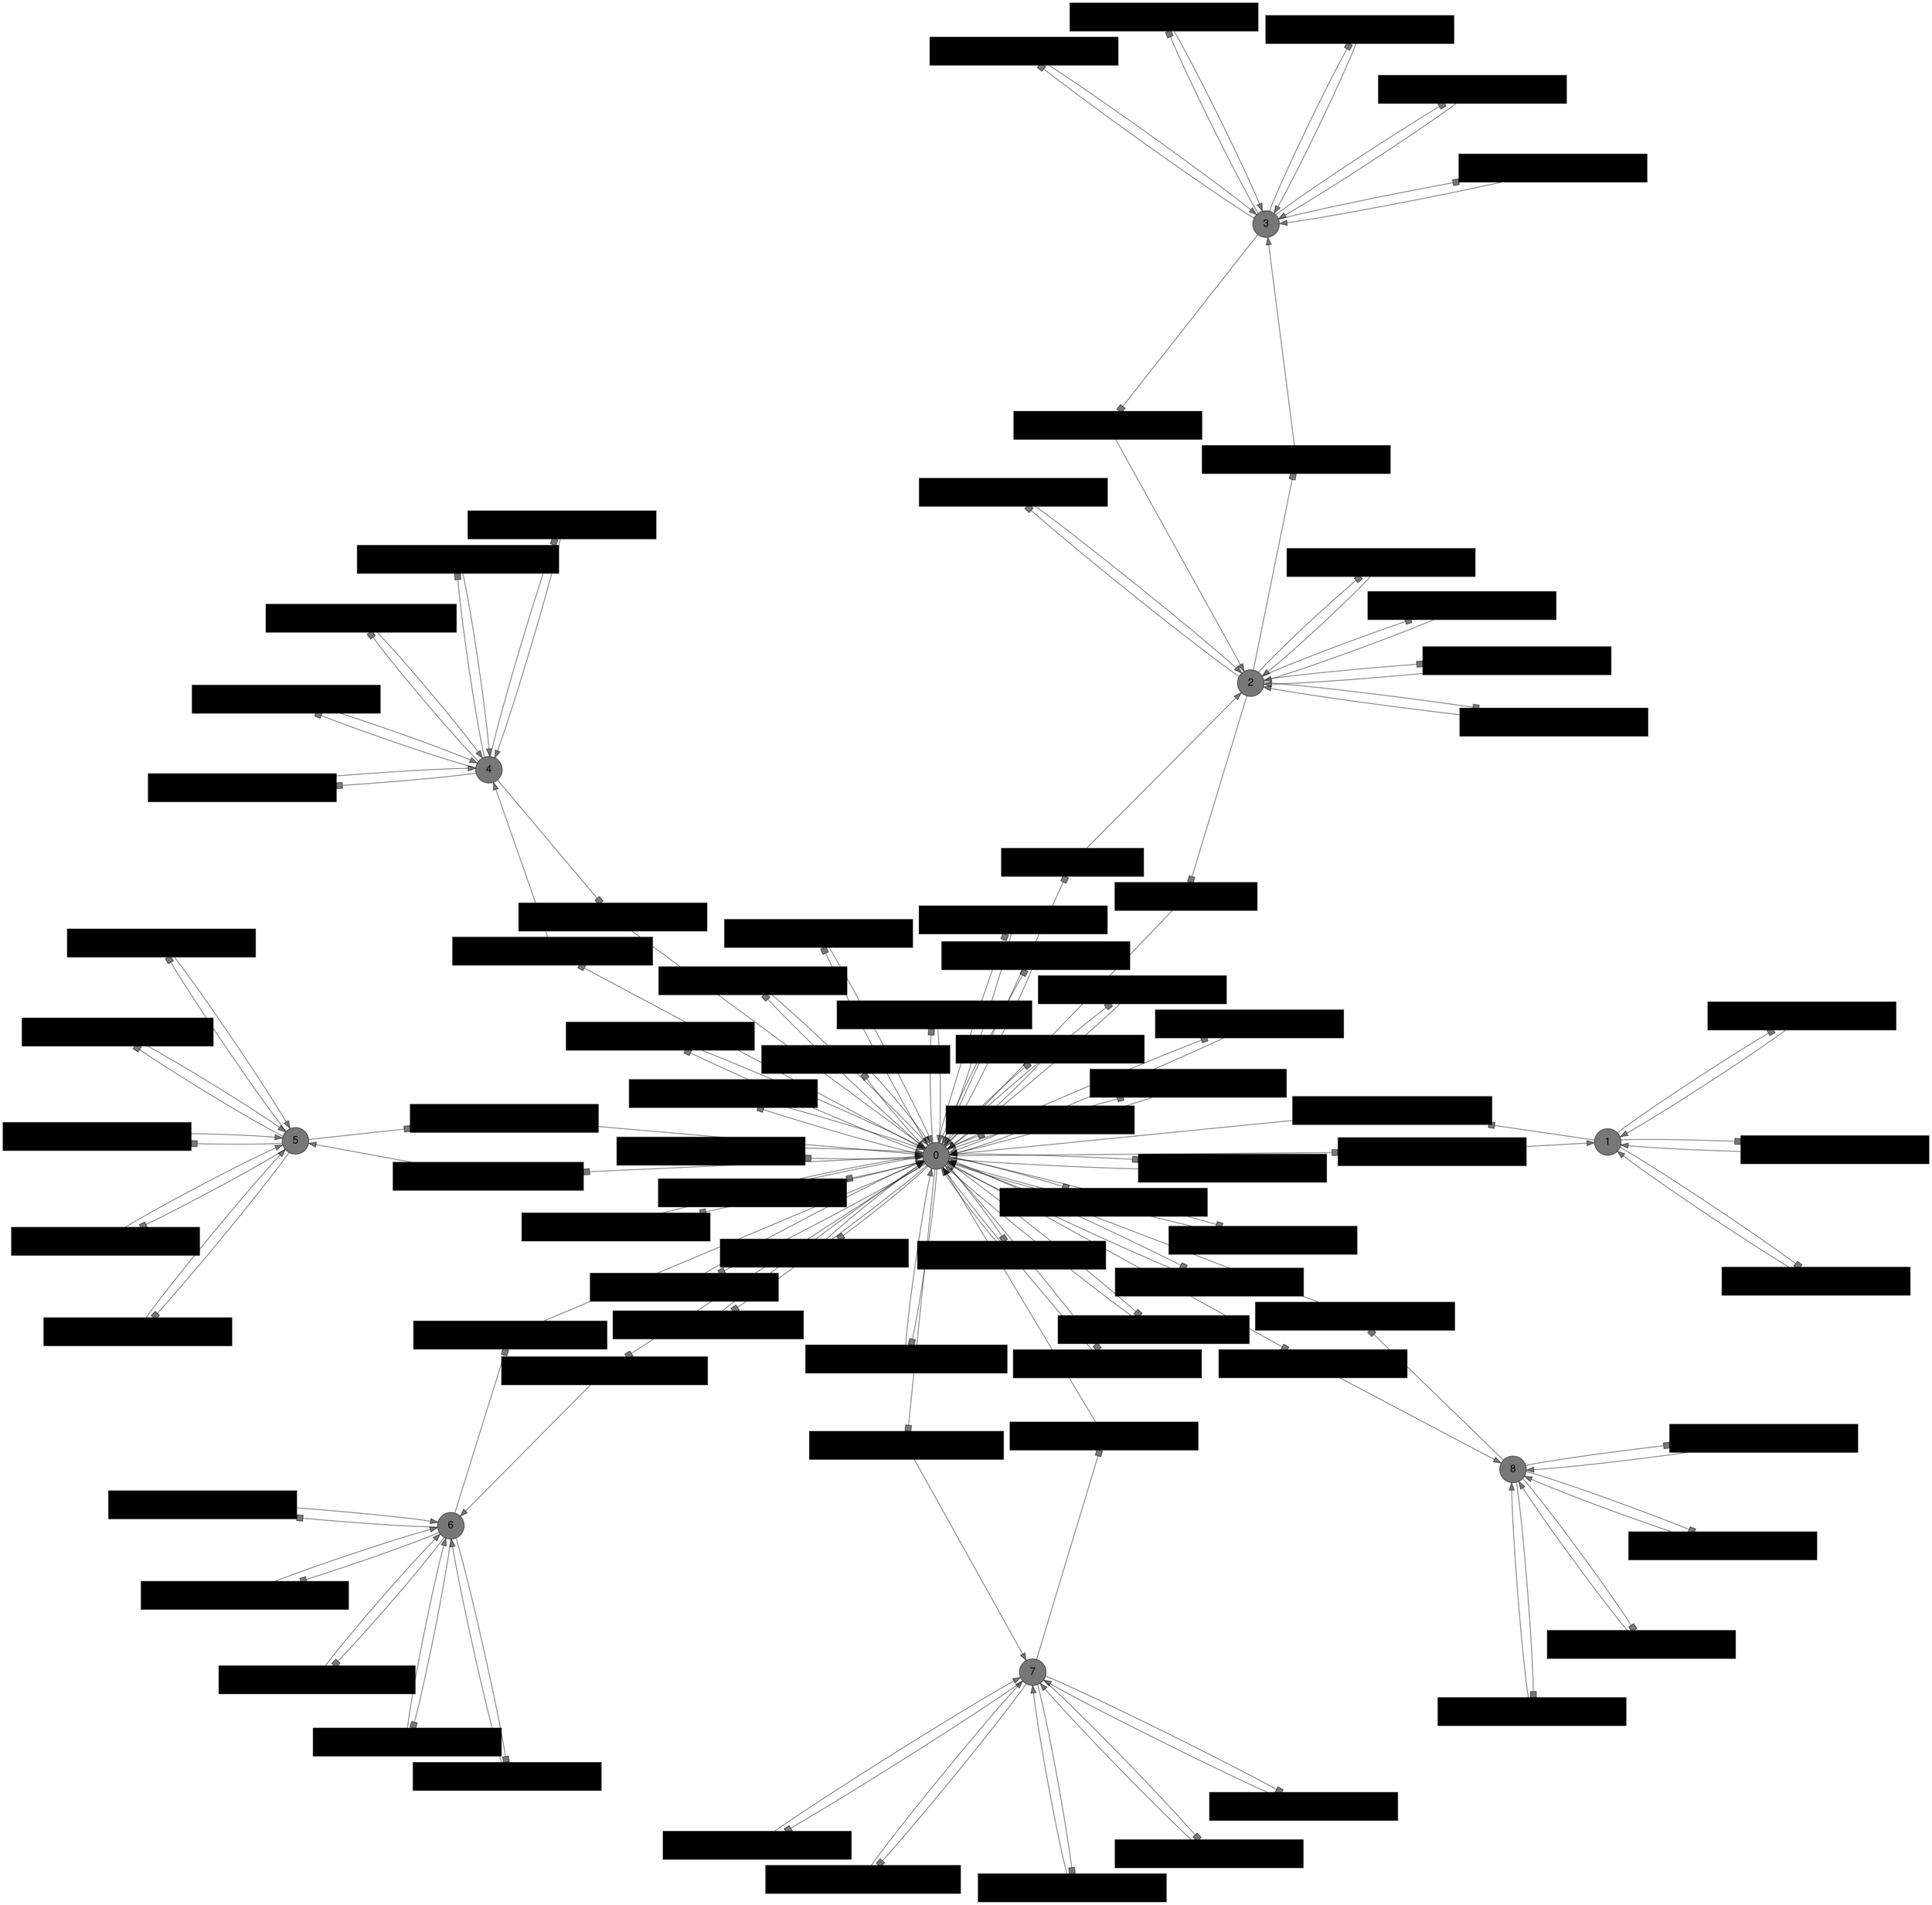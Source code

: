 digraph G {

	graph [
		layout = neato
		labelloc = b
		fontname = "Helvetica,Arial,sans-serif"
		start = regular
		normalize = 0
		overlap= prism;  // or scalexy, scale, prism, ortho, or compress

	]
	node [
		shape = circle
		style = filled
		color = "#00000088"
		fontname = "Helvetica,Arial,sans-serif"

	]
	edge [
		len = 1
		color = "#00000088"
		fontname = "Helvetica,Arial,sans-serif"
	]

	E0 [label="'click' on '#count canvas.marks'\n(/html[1]/body[1]/div[2]/div[1]/canvas[1])", shape="box", style="filled", fillcolor="#000000", fontcolor="#000000"];
	0 -> E0 [arrowhead="box"];
	E0 -> 0;

	E1 [label="'mousedown' on '#count canvas.marks'\n(/html[1]/body[1]/div[2]/div[1]/canvas[1])", shape="box", style="filled", fillcolor="#000000", fontcolor="#000000"];
	0 -> E1 [arrowhead="box"];
	E1 -> 1;

	E2 [label="'mousemove' on '#count canvas.marks'\n(/html[1]/body[1]/div[2]/div[1]/canvas[1])", shape="box", style="filled", fillcolor="#000000", fontcolor="#000000"];
	0 -> E2 [arrowhead="box"];
	E2 -> 0;

	E3 [label="'mouseout' on '#count canvas.marks'\n(/html[1]/body[1]/div[2]/div[1]/canvas[1])", shape="box", style="filled", fillcolor="#000000", fontcolor="#000000"];
	0 -> E3 [arrowhead="box"];
	E3 -> 0;

	E4 [label="'mouseenter' on '#date'\n(/html[1]/body[1]/div[2]/div[2])", shape="box", style="filled", fillcolor="#000000", fontcolor="#000000"];
	0 -> E4 [arrowhead="box"];
	E4 -> 2;

	E5 [label="'click' on '#distance canvas.marks'\n(/html[1]/body[1]/div[2]/div[3]/canvas[1])", shape="box", style="filled", fillcolor="#000000", fontcolor="#000000"];
	0 -> E5 [arrowhead="box"];
	E5 -> 0;

	E6 [label="'mousedown' on '#distance canvas.marks'\n(/html[1]/body[1]/div[2]/div[3]/canvas[1])", shape="box", style="filled", fillcolor="#000000", fontcolor="#000000"];
	0 -> E6 [arrowhead="box"];
	E6 -> 4;

	E7 [label="'mousemove' on '#distance canvas.marks'\n(/html[1]/body[1]/div[2]/div[3]/canvas[1])", shape="box", style="filled", fillcolor="#000000", fontcolor="#000000"];
	0 -> E7 [arrowhead="box"];
	E7 -> 0;

	E8 [label="'mouseout' on '#distance canvas.marks'\n(/html[1]/body[1]/div[2]/div[3]/canvas[1])", shape="box", style="filled", fillcolor="#000000", fontcolor="#000000"];
	0 -> E8 [arrowhead="box"];
	E8 -> 0;

	E9 [label="'dblclick' on '#distance canvas.marks'\n(/html[1]/body[1]/div[2]/div[3]/canvas[1])", shape="box", style="filled", fillcolor="#000000", fontcolor="#000000"];
	0 -> E9 [arrowhead="box"];
	E9 -> 0;

	E10 [label="'wheel' on '#distance canvas.marks'\n(/html[1]/body[1]/div[2]/div[3]/canvas[1])", shape="box", style="filled", fillcolor="#000000", fontcolor="#000000"];
	0 -> E10 [arrowhead="box"];
	E10 -> 0;

	E11 [label="'click' on '#arrival canvas.marks'\n(/html[1]/body[1]/div[2]/div[4]/canvas[1])", shape="box", style="filled", fillcolor="#000000", fontcolor="#000000"];
	0 -> E11 [arrowhead="box"];
	E11 -> 0;

	E12 [label="'mousedown' on '#arrival canvas.marks'\n(/html[1]/body[1]/div[2]/div[4]/canvas[1])", shape="box", style="filled", fillcolor="#000000", fontcolor="#000000"];
	0 -> E12 [arrowhead="box"];
	E12 -> 5;

	E13 [label="'mousemove' on '#arrival canvas.marks'\n(/html[1]/body[1]/div[2]/div[4]/canvas[1])", shape="box", style="filled", fillcolor="#000000", fontcolor="#000000"];
	0 -> E13 [arrowhead="box"];
	E13 -> 0;

	E14 [label="'mouseout' on '#arrival canvas.marks'\n(/html[1]/body[1]/div[2]/div[4]/canvas[1])", shape="box", style="filled", fillcolor="#000000", fontcolor="#000000"];
	0 -> E14 [arrowhead="box"];
	E14 -> 0;

	E15 [label="'dblclick' on '#arrival canvas.marks'\n(/html[1]/body[1]/div[2]/div[4]/canvas[1])", shape="box", style="filled", fillcolor="#000000", fontcolor="#000000"];
	0 -> E15 [arrowhead="box"];
	E15 -> 0;

	E16 [label="'wheel' on '#arrival canvas.marks'\n(/html[1]/body[1]/div[2]/div[4]/canvas[1])", shape="box", style="filled", fillcolor="#000000", fontcolor="#000000"];
	0 -> E16 [arrowhead="box"];
	E16 -> 0;

	E17 [label="'click' on '#departure canvas.marks'\n(/html[1]/body[1]/div[2]/div[5]/canvas[1])", shape="box", style="filled", fillcolor="#000000", fontcolor="#000000"];
	0 -> E17 [arrowhead="box"];
	E17 -> 0;

	E18 [label="'mousedown' on '#departure canvas.marks'\n(/html[1]/body[1]/div[2]/div[5]/canvas[1])", shape="box", style="filled", fillcolor="#000000", fontcolor="#000000"];
	0 -> E18 [arrowhead="box"];
	E18 -> 6;

	E19 [label="'mousemove' on '#departure canvas.marks'\n(/html[1]/body[1]/div[2]/div[5]/canvas[1])", shape="box", style="filled", fillcolor="#000000", fontcolor="#000000"];
	0 -> E19 [arrowhead="box"];
	E19 -> 0;

	E20 [label="'mouseout' on '#departure canvas.marks'\n(/html[1]/body[1]/div[2]/div[5]/canvas[1])", shape="box", style="filled", fillcolor="#000000", fontcolor="#000000"];
	0 -> E20 [arrowhead="box"];
	E20 -> 0;

	E21 [label="'dblclick' on '#departure canvas.marks'\n(/html[1]/body[1]/div[2]/div[5]/canvas[1])", shape="box", style="filled", fillcolor="#000000", fontcolor="#000000"];
	0 -> E21 [arrowhead="box"];
	E21 -> 0;

	E22 [label="'wheel' on '#departure canvas.marks'\n(/html[1]/body[1]/div[2]/div[5]/canvas[1])", shape="box", style="filled", fillcolor="#000000", fontcolor="#000000"];
	0 -> E22 [arrowhead="box"];
	E22 -> 0;

	E23 [label="'click' on '#airtime canvas.marks'\n(/html[1]/body[1]/div[2]/div[6]/canvas[1])", shape="box", style="filled", fillcolor="#000000", fontcolor="#000000"];
	0 -> E23 [arrowhead="box"];
	E23 -> 0;

	E24 [label="'mousedown' on '#airtime canvas.marks'\n(/html[1]/body[1]/div[2]/div[6]/canvas[1])", shape="box", style="filled", fillcolor="#000000", fontcolor="#000000"];
	0 -> E24 [arrowhead="box"];
	E24 -> 7;

	E25 [label="'mousemove' on '#airtime canvas.marks'\n(/html[1]/body[1]/div[2]/div[6]/canvas[1])", shape="box", style="filled", fillcolor="#000000", fontcolor="#000000"];
	0 -> E25 [arrowhead="box"];
	E25 -> 0;

	E26 [label="'mouseout' on '#airtime canvas.marks'\n(/html[1]/body[1]/div[2]/div[6]/canvas[1])", shape="box", style="filled", fillcolor="#000000", fontcolor="#000000"];
	0 -> E26 [arrowhead="box"];
	E26 -> 0;

	E27 [label="'dblclick' on '#airtime canvas.marks'\n(/html[1]/body[1]/div[2]/div[6]/canvas[1])", shape="box", style="filled", fillcolor="#000000", fontcolor="#000000"];
	0 -> E27 [arrowhead="box"];
	E27 -> 0;

	E28 [label="'wheel' on '#airtime canvas.marks'\n(/html[1]/body[1]/div[2]/div[6]/canvas[1])", shape="box", style="filled", fillcolor="#000000", fontcolor="#000000"];
	0 -> E28 [arrowhead="box"];
	E28 -> 0;

	E29 [label="'click' on '#delay canvas.marks'\n(/html[1]/body[1]/div[2]/div[7]/canvas[1])", shape="box", style="filled", fillcolor="#000000", fontcolor="#000000"];
	0 -> E29 [arrowhead="box"];
	E29 -> 0;

	E30 [label="'mousedown' on '#delay canvas.marks'\n(/html[1]/body[1]/div[2]/div[7]/canvas[1])", shape="box", style="filled", fillcolor="#000000", fontcolor="#000000"];
	0 -> E30 [arrowhead="box"];
	E30 -> 8;

	E31 [label="'mousemove' on '#delay canvas.marks'\n(/html[1]/body[1]/div[2]/div[7]/canvas[1])", shape="box", style="filled", fillcolor="#000000", fontcolor="#000000"];
	0 -> E31 [arrowhead="box"];
	E31 -> 0;

	E32 [label="'mouseout' on '#delay canvas.marks'\n(/html[1]/body[1]/div[2]/div[7]/canvas[1])", shape="box", style="filled", fillcolor="#000000", fontcolor="#000000"];
	0 -> E32 [arrowhead="box"];
	E32 -> 0;

	E33 [label="'dblclick' on '#delay canvas.marks'\n(/html[1]/body[1]/div[2]/div[7]/canvas[1])", shape="box", style="filled", fillcolor="#000000", fontcolor="#000000"];
	0 -> E33 [arrowhead="box"];
	E33 -> 0;

	E34 [label="'click' on '#count canvas.marks'\n(/html[1]/body[1]/div[2]/div[1]/canvas[1])", shape="box", style="filled", fillcolor="#000000", fontcolor="#000000"];
	1 -> E34 [arrowhead="box"];
	E34 -> 1;

	E35 [label="'mousemove' on '#count canvas.marks'\n(/html[1]/body[1]/div[2]/div[1]/canvas[1])", shape="box", style="filled", fillcolor="#000000", fontcolor="#000000"];
	1 -> E35 [arrowhead="box"];
	E35 -> 1;

	E36 [label="'mouseout' on '#count canvas.marks'\n(/html[1]/body[1]/div[2]/div[1]/canvas[1])", shape="box", style="filled", fillcolor="#000000", fontcolor="#000000"];
	1 -> E36 [arrowhead="box"];
	E36 -> 1;

	E37 [label="'facsimile_back' on '#count canvas.marks'\n(/html[1]/body[1]/div[2]/div[1]/canvas[1])", shape="box", style="filled", fillcolor="#000000", fontcolor="#000000"];
	1 -> E37 [arrowhead="box"];
	E37 -> 0;

	E38 [label="'click' on '#date canvas.marks'\n(/html[1]/body[1]/div[2]/div[2]/canvas[1])", shape="box", style="filled", fillcolor="#000000", fontcolor="#000000"];
	2 -> E38 [arrowhead="box"];
	E38 -> 2;

	E39 [label="'mousedown' on '#date canvas.marks'\n(/html[1]/body[1]/div[2]/div[2]/canvas[1])", shape="box", style="filled", fillcolor="#000000", fontcolor="#000000"];
	2 -> E39 [arrowhead="box"];
	E39 -> 3;

	E40 [label="'mousemove' on '#date canvas.marks'\n(/html[1]/body[1]/div[2]/div[2]/canvas[1])", shape="box", style="filled", fillcolor="#000000", fontcolor="#000000"];
	2 -> E40 [arrowhead="box"];
	E40 -> 2;

	E41 [label="'mouseout' on '#date canvas.marks'\n(/html[1]/body[1]/div[2]/div[2]/canvas[1])", shape="box", style="filled", fillcolor="#000000", fontcolor="#000000"];
	2 -> E41 [arrowhead="box"];
	E41 -> 2;

	E42 [label="'dblclick' on '#date canvas.marks'\n(/html[1]/body[1]/div[2]/div[2]/canvas[1])", shape="box", style="filled", fillcolor="#000000", fontcolor="#000000"];
	2 -> E42 [arrowhead="box"];
	E42 -> 2;

	E43 [label="'wheel' on '#date canvas.marks'\n(/html[1]/body[1]/div[2]/div[2]/canvas[1])", shape="box", style="filled", fillcolor="#000000", fontcolor="#000000"];
	2 -> E43 [arrowhead="box"];
	E43 -> 2;

	E44 [label="'facsimile_back' on '#date'\n(/html[1]/body[1]/div[2]/div[2])", shape="box", style="filled", fillcolor="#000000", fontcolor="#000000"];
	2 -> E44 [arrowhead="box"];
	E44 -> 0;

	E45 [label="'click' on '#date canvas.marks'\n(/html[1]/body[1]/div[2]/div[2]/canvas[1])", shape="box", style="filled", fillcolor="#000000", fontcolor="#000000"];
	3 -> E45 [arrowhead="box"];
	E45 -> 3;

	E46 [label="'mousemove' on '#date canvas.marks'\n(/html[1]/body[1]/div[2]/div[2]/canvas[1])", shape="box", style="filled", fillcolor="#000000", fontcolor="#000000"];
	3 -> E46 [arrowhead="box"];
	E46 -> 3;

	E47 [label="'mouseout' on '#date canvas.marks'\n(/html[1]/body[1]/div[2]/div[2]/canvas[1])", shape="box", style="filled", fillcolor="#000000", fontcolor="#000000"];
	3 -> E47 [arrowhead="box"];
	E47 -> 3;

	E48 [label="'mouseup' on '#date canvas.marks'\n(/html[1]/body[1]/div[2]/div[2]/canvas[1])", shape="box", style="filled", fillcolor="#000000", fontcolor="#000000"];
	3 -> E48 [arrowhead="box"];
	E48 -> 2;

	E49 [label="'dblclick' on '#date canvas.marks'\n(/html[1]/body[1]/div[2]/div[2]/canvas[1])", shape="box", style="filled", fillcolor="#000000", fontcolor="#000000"];
	3 -> E49 [arrowhead="box"];
	E49 -> 3;

	E50 [label="'wheel' on '#date canvas.marks'\n(/html[1]/body[1]/div[2]/div[2]/canvas[1])", shape="box", style="filled", fillcolor="#000000", fontcolor="#000000"];
	3 -> E50 [arrowhead="box"];
	E50 -> 3;

	E51 [label="'click' on '#distance canvas.marks'\n(/html[1]/body[1]/div[2]/div[3]/canvas[1])", shape="box", style="filled", fillcolor="#000000", fontcolor="#000000"];
	4 -> E51 [arrowhead="box"];
	E51 -> 4;

	E52 [label="'mousemove' on '#distance canvas.marks'\n(/html[1]/body[1]/div[2]/div[3]/canvas[1])", shape="box", style="filled", fillcolor="#000000", fontcolor="#000000"];
	4 -> E52 [arrowhead="box"];
	E52 -> 4;

	E53 [label="'mouseout' on '#distance canvas.marks'\n(/html[1]/body[1]/div[2]/div[3]/canvas[1])", shape="box", style="filled", fillcolor="#000000", fontcolor="#000000"];
	4 -> E53 [arrowhead="box"];
	E53 -> 4;

	E54 [label="'mouseup' on '#distance canvas.marks'\n(/html[1]/body[1]/div[2]/div[3]/canvas[1])", shape="box", style="filled", fillcolor="#000000", fontcolor="#000000"];
	4 -> E54 [arrowhead="box"];
	E54 -> 0;

	E55 [label="'dblclick' on '#distance canvas.marks'\n(/html[1]/body[1]/div[2]/div[3]/canvas[1])", shape="box", style="filled", fillcolor="#000000", fontcolor="#000000"];
	4 -> E55 [arrowhead="box"];
	E55 -> 4;

	E56 [label="'wheel' on '#distance canvas.marks'\n(/html[1]/body[1]/div[2]/div[3]/canvas[1])", shape="box", style="filled", fillcolor="#000000", fontcolor="#000000"];
	4 -> E56 [arrowhead="box"];
	E56 -> 4;

	E57 [label="'click' on '#arrival canvas.marks'\n(/html[1]/body[1]/div[2]/div[4]/canvas[1])", shape="box", style="filled", fillcolor="#000000", fontcolor="#000000"];
	5 -> E57 [arrowhead="box"];
	E57 -> 5;

	E58 [label="'mousemove' on '#arrival canvas.marks'\n(/html[1]/body[1]/div[2]/div[4]/canvas[1])", shape="box", style="filled", fillcolor="#000000", fontcolor="#000000"];
	5 -> E58 [arrowhead="box"];
	E58 -> 5;

	E59 [label="'mouseout' on '#arrival canvas.marks'\n(/html[1]/body[1]/div[2]/div[4]/canvas[1])", shape="box", style="filled", fillcolor="#000000", fontcolor="#000000"];
	5 -> E59 [arrowhead="box"];
	E59 -> 5;

	E60 [label="'mouseup' on '#arrival canvas.marks'\n(/html[1]/body[1]/div[2]/div[4]/canvas[1])", shape="box", style="filled", fillcolor="#000000", fontcolor="#000000"];
	5 -> E60 [arrowhead="box"];
	E60 -> 0;

	E61 [label="'dblclick' on '#arrival canvas.marks'\n(/html[1]/body[1]/div[2]/div[4]/canvas[1])", shape="box", style="filled", fillcolor="#000000", fontcolor="#000000"];
	5 -> E61 [arrowhead="box"];
	E61 -> 5;

	E62 [label="'wheel' on '#arrival canvas.marks'\n(/html[1]/body[1]/div[2]/div[4]/canvas[1])", shape="box", style="filled", fillcolor="#000000", fontcolor="#000000"];
	5 -> E62 [arrowhead="box"];
	E62 -> 5;

	E63 [label="'click' on '#departure canvas.marks'\n(/html[1]/body[1]/div[2]/div[5]/canvas[1])", shape="box", style="filled", fillcolor="#000000", fontcolor="#000000"];
	6 -> E63 [arrowhead="box"];
	E63 -> 6;

	E64 [label="'mousemove' on '#departure canvas.marks'\n(/html[1]/body[1]/div[2]/div[5]/canvas[1])", shape="box", style="filled", fillcolor="#000000", fontcolor="#000000"];
	6 -> E64 [arrowhead="box"];
	E64 -> 6;

	E65 [label="'mouseout' on '#departure canvas.marks'\n(/html[1]/body[1]/div[2]/div[5]/canvas[1])", shape="box", style="filled", fillcolor="#000000", fontcolor="#000000"];
	6 -> E65 [arrowhead="box"];
	E65 -> 6;

	E66 [label="'mouseup' on '#departure canvas.marks'\n(/html[1]/body[1]/div[2]/div[5]/canvas[1])", shape="box", style="filled", fillcolor="#000000", fontcolor="#000000"];
	6 -> E66 [arrowhead="box"];
	E66 -> 0;

	E67 [label="'dblclick' on '#departure canvas.marks'\n(/html[1]/body[1]/div[2]/div[5]/canvas[1])", shape="box", style="filled", fillcolor="#000000", fontcolor="#000000"];
	6 -> E67 [arrowhead="box"];
	E67 -> 6;

	E68 [label="'wheel' on '#departure canvas.marks'\n(/html[1]/body[1]/div[2]/div[5]/canvas[1])", shape="box", style="filled", fillcolor="#000000", fontcolor="#000000"];
	6 -> E68 [arrowhead="box"];
	E68 -> 6;

	E69 [label="'click' on '#airtime canvas.marks'\n(/html[1]/body[1]/div[2]/div[6]/canvas[1])", shape="box", style="filled", fillcolor="#000000", fontcolor="#000000"];
	7 -> E69 [arrowhead="box"];
	E69 -> 7;

	E70 [label="'mousemove' on '#airtime canvas.marks'\n(/html[1]/body[1]/div[2]/div[6]/canvas[1])", shape="box", style="filled", fillcolor="#000000", fontcolor="#000000"];
	7 -> E70 [arrowhead="box"];
	E70 -> 7;

	E71 [label="'mouseout' on '#airtime canvas.marks'\n(/html[1]/body[1]/div[2]/div[6]/canvas[1])", shape="box", style="filled", fillcolor="#000000", fontcolor="#000000"];
	7 -> E71 [arrowhead="box"];
	E71 -> 7;

	E72 [label="'mouseup' on '#airtime canvas.marks'\n(/html[1]/body[1]/div[2]/div[6]/canvas[1])", shape="box", style="filled", fillcolor="#000000", fontcolor="#000000"];
	7 -> E72 [arrowhead="box"];
	E72 -> 0;

	E73 [label="'dblclick' on '#airtime canvas.marks'\n(/html[1]/body[1]/div[2]/div[6]/canvas[1])", shape="box", style="filled", fillcolor="#000000", fontcolor="#000000"];
	7 -> E73 [arrowhead="box"];
	E73 -> 7;

	E74 [label="'wheel' on '#airtime canvas.marks'\n(/html[1]/body[1]/div[2]/div[6]/canvas[1])", shape="box", style="filled", fillcolor="#000000", fontcolor="#000000"];
	7 -> E74 [arrowhead="box"];
	E74 -> 7;

	E75 [label="'click' on '#delay canvas.marks'\n(/html[1]/body[1]/div[2]/div[7]/canvas[1])", shape="box", style="filled", fillcolor="#000000", fontcolor="#000000"];
	8 -> E75 [arrowhead="box"];
	E75 -> 8;

	E76 [label="'mousemove' on '#delay canvas.marks'\n(/html[1]/body[1]/div[2]/div[7]/canvas[1])", shape="box", style="filled", fillcolor="#000000", fontcolor="#000000"];
	8 -> E76 [arrowhead="box"];
	E76 -> 8;

	E77 [label="'mouseout' on '#delay canvas.marks'\n(/html[1]/body[1]/div[2]/div[7]/canvas[1])", shape="box", style="filled", fillcolor="#000000", fontcolor="#000000"];
	8 -> E77 [arrowhead="box"];
	E77 -> 8;

	E78 [label="'dblclick' on '#delay canvas.marks'\n(/html[1]/body[1]/div[2]/div[7]/canvas[1])", shape="box", style="filled", fillcolor="#000000", fontcolor="#000000"];
	8 -> E78 [arrowhead="box"];
	E78 -> 8;

	E79 [label="'facsimile_back' on '#delay canvas.marks'\n(/html[1]/body[1]/div[2]/div[7]/canvas[1])", shape="box", style="filled", fillcolor="#000000", fontcolor="#000000"];
	8 -> E79 [arrowhead="box"];
	E79 -> 0;

}
